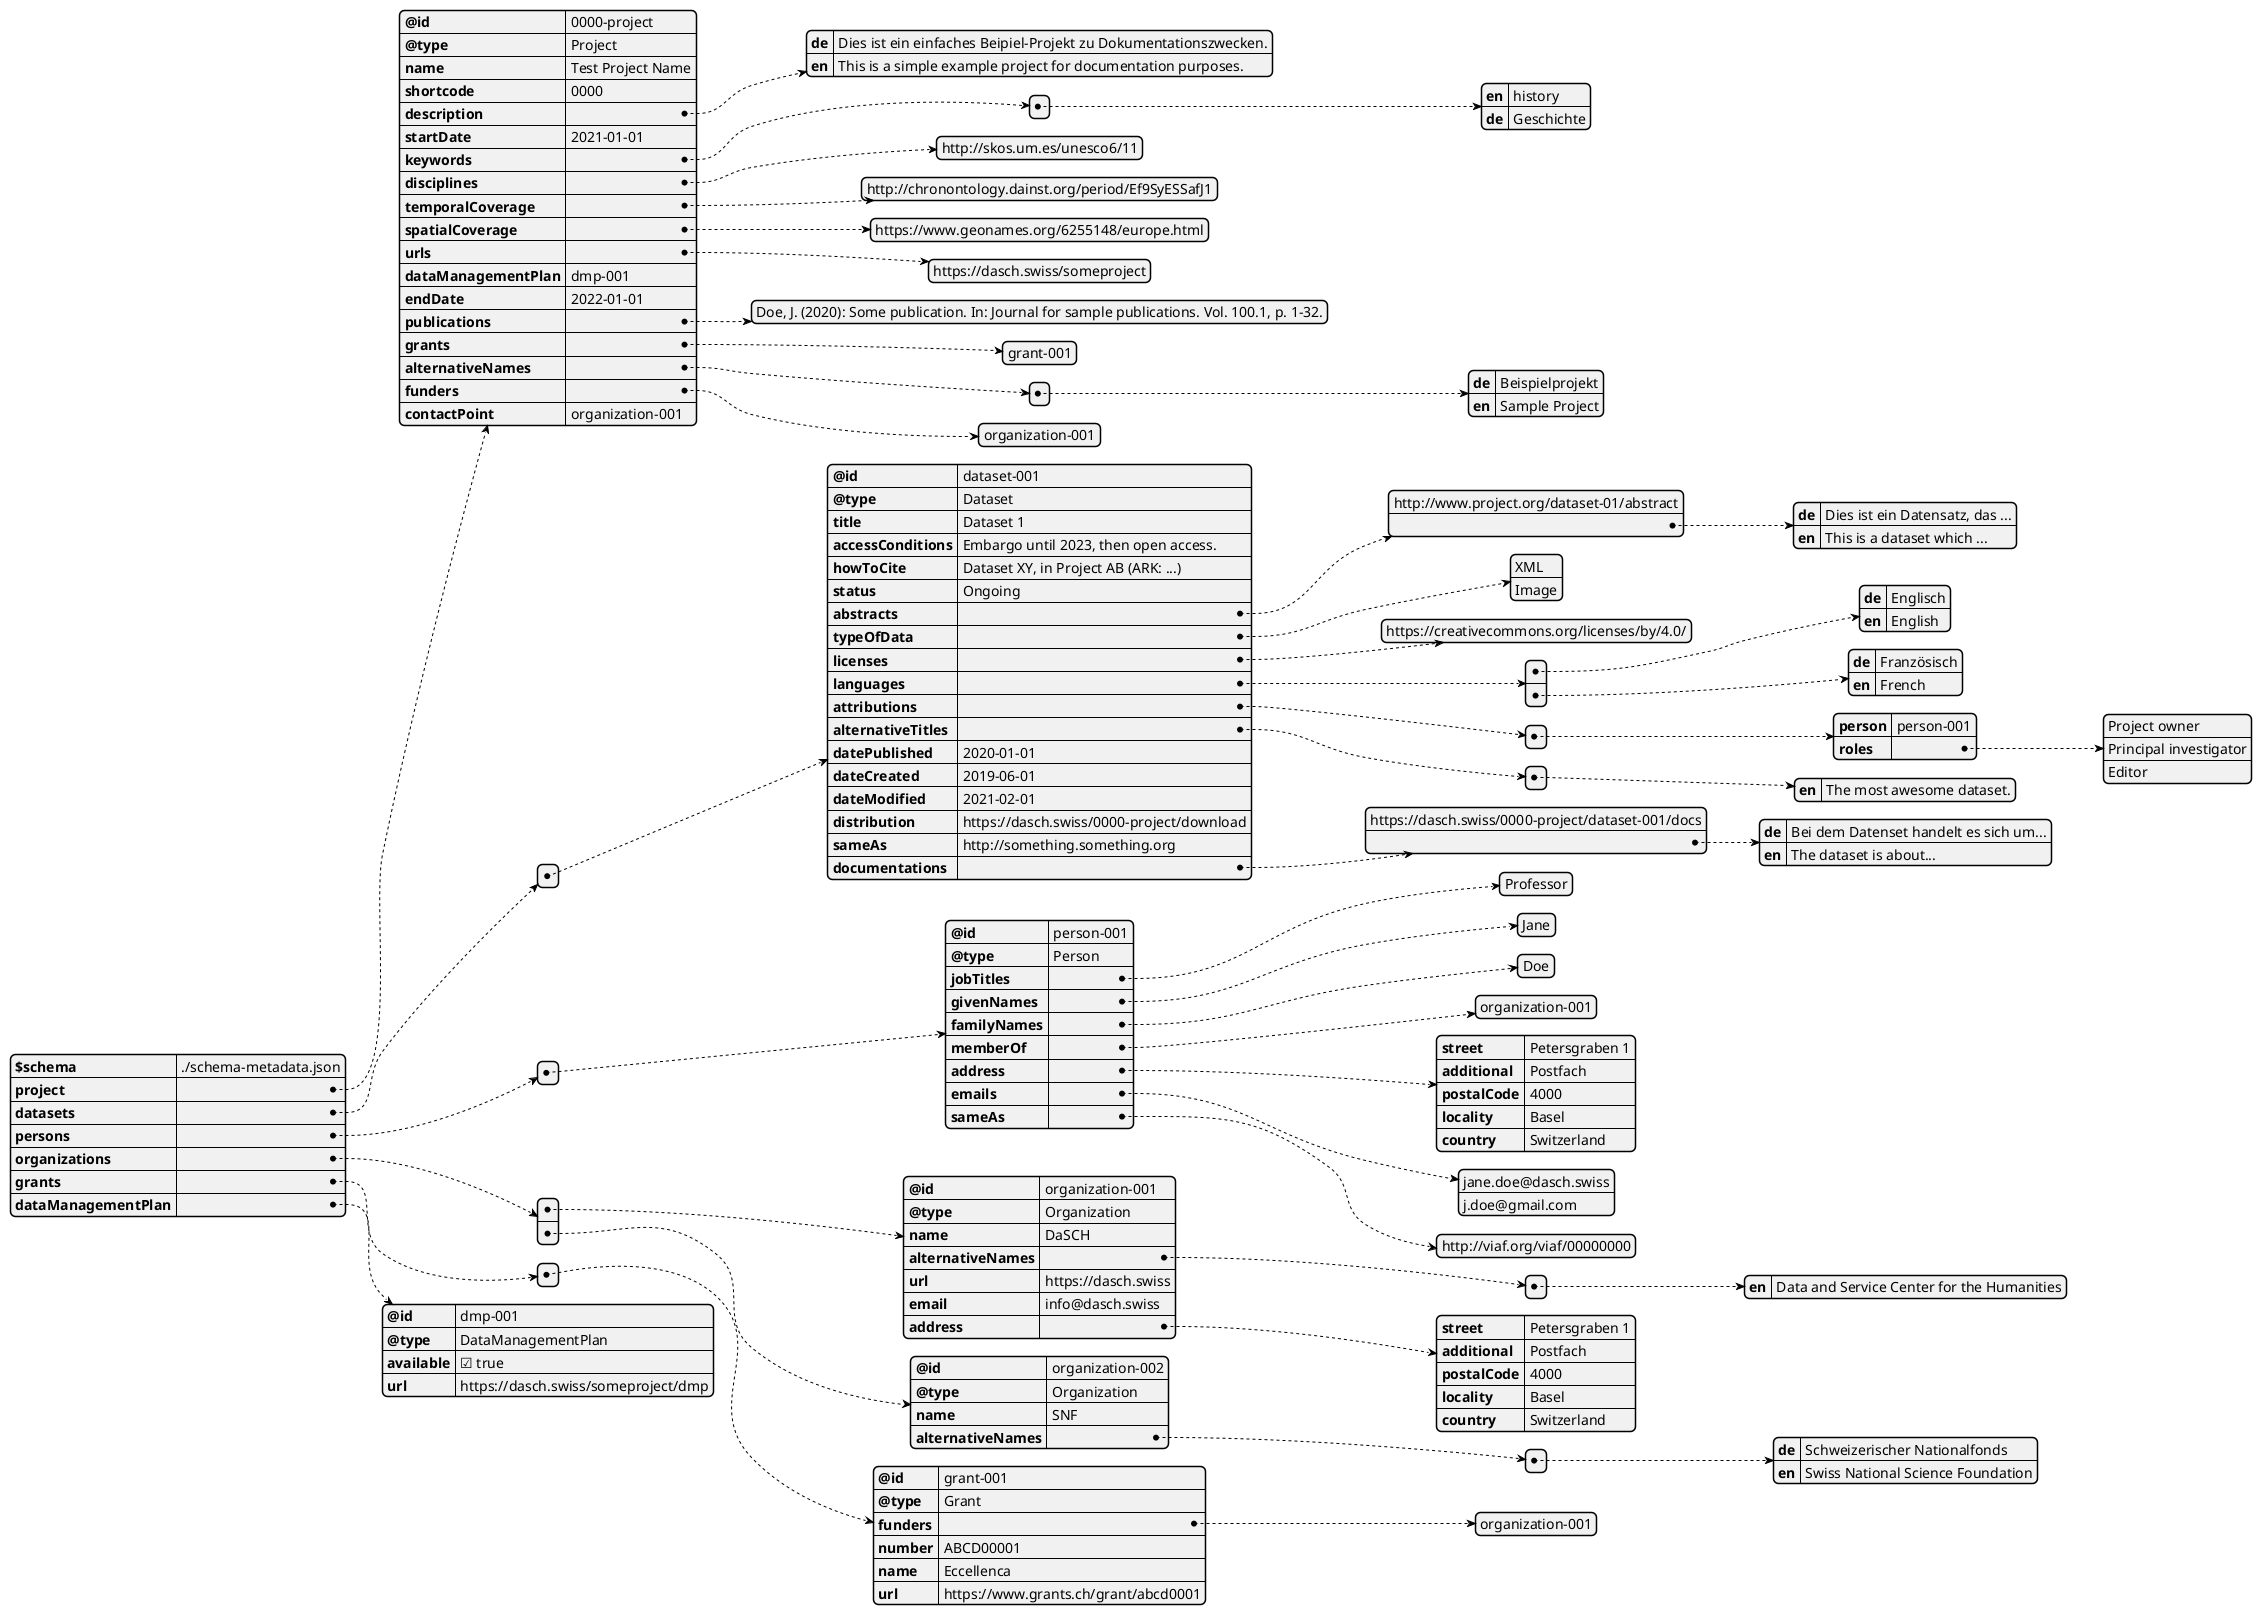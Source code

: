 @startjson API-Example

{
  "$schema": "./schema-metadata.json",
  "project": {
    "@id": "0000-project",
    "@type": "Project",
    "name": "Test Project Name",
    "shortcode": "0000",
    "description": {
      "de": "Dies ist ein einfaches Beipiel-Projekt zu Dokumentationszwecken.",
      "en": "This is a simple example project for documentation purposes."
    },
    "startDate": "2021-01-01",
    "keywords": [
      {
        "en": "history",
        "de": "Geschichte"
      }
    ],
    "disciplines": [
      "http://skos.um.es/unesco6/11"
    ],
    "temporalCoverage": [
      "http://chronontology.dainst.org/period/Ef9SyESSafJ1"
    ],
    "spatialCoverage": [
      "https://www.geonames.org/6255148/europe.html"
    ],
    "urls": [
      "https://dasch.swiss/someproject"
    ],
    "dataManagementPlan": "dmp-001",
    "endDate": "2022-01-01",
    "publications": [
      "Doe, J. (2020): Some publication. In: Journal for sample publications. Vol. 100.1, p. 1-32."
    ],
    "grants": [
      "grant-001"
    ],
    "alternativeNames": [
      {
        "de": "Beispielprojekt",
        "en": "Sample Project"
      }
    ],
    "funders": [
      "organization-001"
    ],
    "contactPoint": "organization-001"
  },
  "datasets": [
    {
      "@id": "dataset-001",
      "@type": "Dataset",
      "title": "Dataset 1",
      "accessConditions": "Embargo until 2023, then open access.",
      "howToCite": "Dataset XY, in Project AB (ARK: ...)",
      "status": "Ongoing",
      "abstracts": [
        "http://www.project.org/dataset-01/abstract",
        {
          "de": "Dies ist ein Datensatz, das ...",
          "en": "This is a dataset which ..."
        }
      ],
      "typeOfData": [
        "XML",
        "Image"
      ],
      "licenses": [
        "https://creativecommons.org/licenses/by/4.0/"
      ],
      "languages": [
        {
          "de": "Englisch",
          "en": "English"
        },
        {
          "de": "Französisch",
          "en": "French"
        }
      ],
      "attributions": [
        {
          "person": "person-001",
          "roles": [
            "Project owner",
            "Principal investigator",
            "Editor"
          ]
        }
      ],
      "alternativeTitles": [
        {
          "en": "The most awesome dataset."
        }
      ],
      "datePublished": "2020-01-01",
      "dateCreated": "2019-06-01",
      "dateModified": "2021-02-01",
      "distribution": "https://dasch.swiss/0000-project/download",
      "sameAs": "http://something.something.org",
      "documentations": [
        "https://dasch.swiss/0000-project/dataset-001/docs",
        {
          "de": "Bei dem Datenset handelt es sich um...",
          "en": "The dataset is about..."
        }
      ]
    }
  ],
  "persons": [
    {
      "@id": "person-001",
      "@type": "Person",
      "jobTitles": [
        "Professor"
      ],
      "givenNames": [
        "Jane"
      ],
      "familyNames": [
        "Doe"
      ],
      "memberOf": [
        "organization-001"
      ],
      "address": {
        "street": "Petersgraben 1",
        "additional": "Postfach",
        "postalCode": "4000",
        "locality": "Basel",
        "country": "Switzerland"
      },
      "emails": [
        "jane.doe@dasch.swiss",
        "j.doe@gmail.com"
      ],
      "sameAs": [
        "http://viaf.org/viaf/00000000"
      ]
    }
  ],
  "organizations": [
    {
      "@id": "organization-001",
      "@type": "Organization",
      "name": "DaSCH",
      "alternativeNames": [
        {
          "en": "Data and Service Center for the Humanities"
        }
      ],
      "url": "https://dasch.swiss",
      "email": "info@dasch.swiss",
      "address": {
        "street": "Petersgraben 1",
        "additional": "Postfach",
        "postalCode": "4000",
        "locality": "Basel",
        "country": "Switzerland"
      }
    },
    {
      "@id": "organization-002",
      "@type": "Organization",
      "name": "SNF",
      "alternativeNames": [
        {
          "de": "Schweizerischer Nationalfonds",
          "en": "Swiss National Science Foundation"
        }
      ]
    }
  ],
  "grants": [
    {
      "@id": "grant-001",
      "@type": "Grant",
      "funders": [
        "organization-001"
      ],
      "number": "ABCD00001",
      "name": "Eccellenca",
      "url": "https://www.grants.ch/grant/abcd0001"
    }
  ],
  "dataManagementPlan": {
    "@id": "dmp-001",
    "@type": "DataManagementPlan",
    "available": true,
    "url": "https://dasch.swiss/someproject/dmp"
  }
}


@endjson
